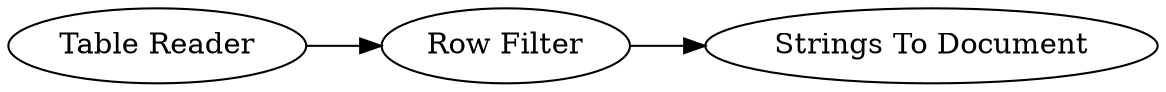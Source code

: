 digraph {
	20 [label="Row Filter"]
	22 [label="Strings To Document"]
	23 [label="Table Reader"]
	20 -> 22
	23 -> 20
	rankdir=LR
}
